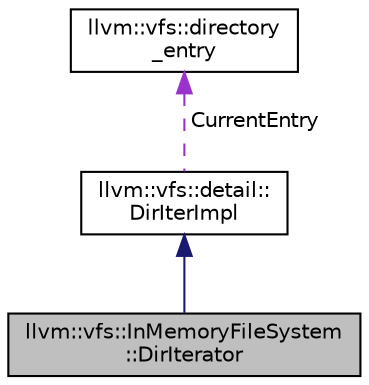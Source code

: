 digraph "llvm::vfs::InMemoryFileSystem::DirIterator"
{
 // LATEX_PDF_SIZE
  bgcolor="transparent";
  edge [fontname="Helvetica",fontsize="10",labelfontname="Helvetica",labelfontsize="10"];
  node [fontname="Helvetica",fontsize="10",shape=record];
  Node1 [label="llvm::vfs::InMemoryFileSystem\l::DirIterator",height=0.2,width=0.4,color="black", fillcolor="grey75", style="filled", fontcolor="black",tooltip="Adaptor from InMemoryDir::iterator to directory_iterator."];
  Node2 -> Node1 [dir="back",color="midnightblue",fontsize="10",style="solid",fontname="Helvetica"];
  Node2 [label="llvm::vfs::detail::\lDirIterImpl",height=0.2,width=0.4,color="black",URL="$structllvm_1_1vfs_1_1detail_1_1DirIterImpl.html",tooltip="An interface for virtual file systems to provide an iterator over the (non-recursive) contents of a d..."];
  Node3 -> Node2 [dir="back",color="darkorchid3",fontsize="10",style="dashed",label=" CurrentEntry" ,fontname="Helvetica"];
  Node3 [label="llvm::vfs::directory\l_entry",height=0.2,width=0.4,color="black",URL="$classllvm_1_1vfs_1_1directory__entry.html",tooltip="A member of a directory, yielded by a directory_iterator."];
}
